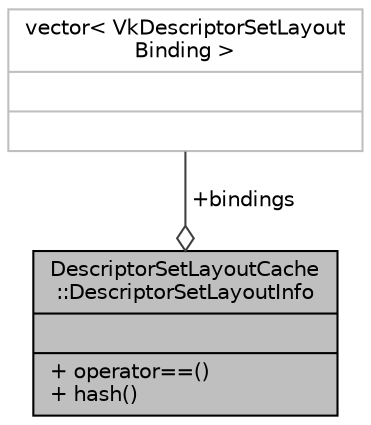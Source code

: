 digraph "DescriptorSetLayoutCache::DescriptorSetLayoutInfo"
{
 // LATEX_PDF_SIZE
  edge [fontname="Helvetica",fontsize="10",labelfontname="Helvetica",labelfontsize="10"];
  node [fontname="Helvetica",fontsize="10",shape=record];
  Node1 [label="{DescriptorSetLayoutCache\l::DescriptorSetLayoutInfo\n||+ operator==()\l+ hash()\l}",height=0.2,width=0.4,color="black", fillcolor="grey75", style="filled", fontcolor="black",tooltip=" "];
  Node2 -> Node1 [color="grey25",fontsize="10",style="solid",label=" +bindings" ,arrowhead="odiamond",fontname="Helvetica"];
  Node2 [label="{vector\< VkDescriptorSetLayout\lBinding \>\n||}",height=0.2,width=0.4,color="grey75", fillcolor="white", style="filled",tooltip=" "];
}
